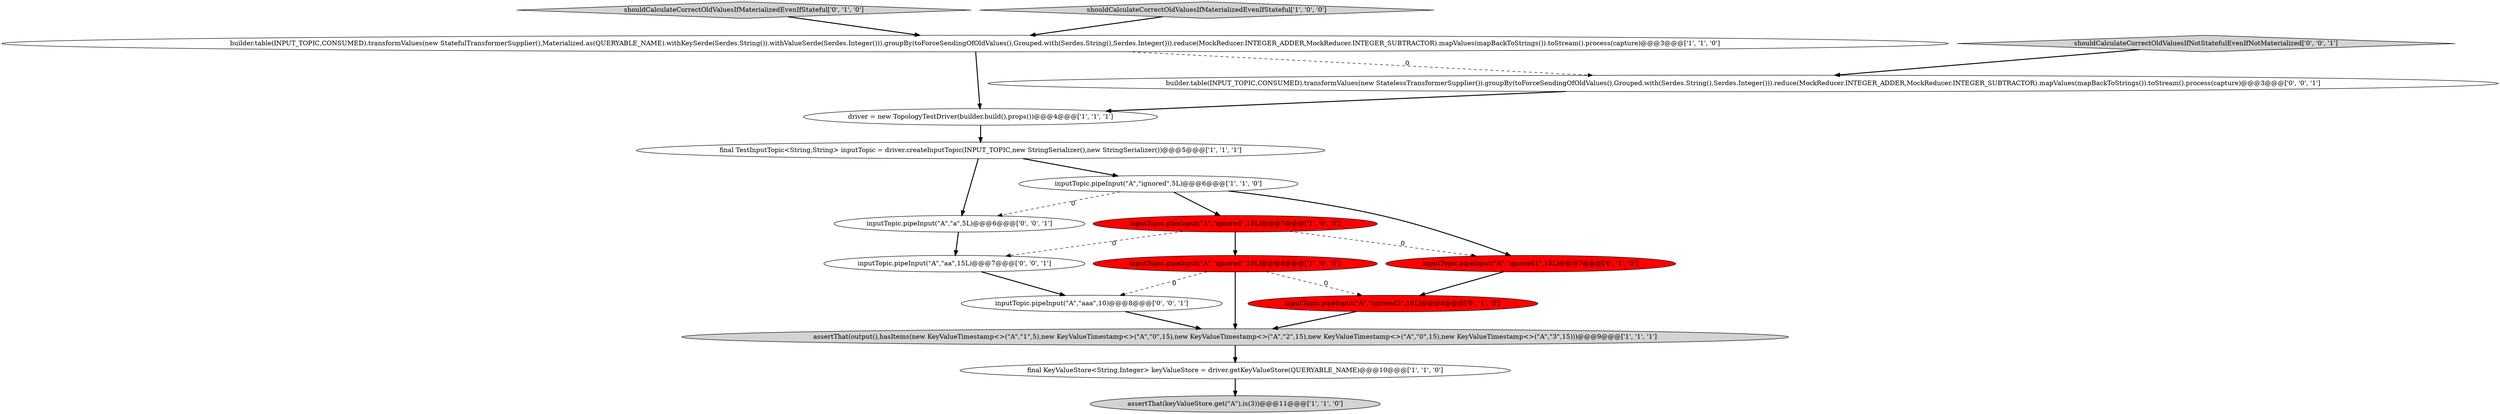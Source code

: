 digraph {
9 [style = filled, label = "final TestInputTopic<String,String> inputTopic = driver.createInputTopic(INPUT_TOPIC,new StringSerializer(),new StringSerializer())@@@5@@@['1', '1', '1']", fillcolor = white, shape = ellipse image = "AAA0AAABBB1BBB"];
14 [style = filled, label = "inputTopic.pipeInput(\"A\",\"aaa\",10)@@@8@@@['0', '0', '1']", fillcolor = white, shape = ellipse image = "AAA0AAABBB3BBB"];
16 [style = filled, label = "inputTopic.pipeInput(\"A\",\"a\",5L)@@@6@@@['0', '0', '1']", fillcolor = white, shape = ellipse image = "AAA0AAABBB3BBB"];
13 [style = filled, label = "builder.table(INPUT_TOPIC,CONSUMED).transformValues(new StatelessTransformerSupplier()).groupBy(toForceSendingOfOldValues(),Grouped.with(Serdes.String(),Serdes.Integer())).reduce(MockReducer.INTEGER_ADDER,MockReducer.INTEGER_SUBTRACTOR).mapValues(mapBackToStrings()).toStream().process(capture)@@@3@@@['0', '0', '1']", fillcolor = white, shape = ellipse image = "AAA0AAABBB3BBB"];
1 [style = filled, label = "builder.table(INPUT_TOPIC,CONSUMED).transformValues(new StatefulTransformerSupplier(),Materialized.as(QUERYABLE_NAME).withKeySerde(Serdes.String()).withValueSerde(Serdes.Integer())).groupBy(toForceSendingOfOldValues(),Grouped.with(Serdes.String(),Serdes.Integer())).reduce(MockReducer.INTEGER_ADDER,MockReducer.INTEGER_SUBTRACTOR).mapValues(mapBackToStrings()).toStream().process(capture)@@@3@@@['1', '1', '0']", fillcolor = white, shape = ellipse image = "AAA0AAABBB1BBB"];
4 [style = filled, label = "final KeyValueStore<String,Integer> keyValueStore = driver.getKeyValueStore(QUERYABLE_NAME)@@@10@@@['1', '1', '0']", fillcolor = white, shape = ellipse image = "AAA0AAABBB1BBB"];
2 [style = filled, label = "assertThat(keyValueStore.get(\"A\"),is(3))@@@11@@@['1', '1', '0']", fillcolor = lightgray, shape = ellipse image = "AAA0AAABBB1BBB"];
0 [style = filled, label = "inputTopic.pipeInput(\"A\",\"ignored\",5L)@@@6@@@['1', '1', '0']", fillcolor = white, shape = ellipse image = "AAA0AAABBB1BBB"];
7 [style = filled, label = "driver = new TopologyTestDriver(builder.build(),props())@@@4@@@['1', '1', '1']", fillcolor = white, shape = ellipse image = "AAA0AAABBB1BBB"];
10 [style = filled, label = "inputTopic.pipeInput(\"A\",\"ignored2\",10L)@@@8@@@['0', '1', '0']", fillcolor = red, shape = ellipse image = "AAA1AAABBB2BBB"];
17 [style = filled, label = "shouldCalculateCorrectOldValuesIfNotStatefulEvenIfNotMaterialized['0', '0', '1']", fillcolor = lightgray, shape = diamond image = "AAA0AAABBB3BBB"];
6 [style = filled, label = "inputTopic.pipeInput(\"A\",\"ignored\",10L)@@@8@@@['1', '0', '0']", fillcolor = red, shape = ellipse image = "AAA1AAABBB1BBB"];
12 [style = filled, label = "shouldCalculateCorrectOldValuesIfMaterializedEvenIfStateful['0', '1', '0']", fillcolor = lightgray, shape = diamond image = "AAA0AAABBB2BBB"];
3 [style = filled, label = "shouldCalculateCorrectOldValuesIfMaterializedEvenIfStateful['1', '0', '0']", fillcolor = lightgray, shape = diamond image = "AAA0AAABBB1BBB"];
11 [style = filled, label = "inputTopic.pipeInput(\"A\",\"ignored1\",15L)@@@7@@@['0', '1', '0']", fillcolor = red, shape = ellipse image = "AAA1AAABBB2BBB"];
15 [style = filled, label = "inputTopic.pipeInput(\"A\",\"aa\",15L)@@@7@@@['0', '0', '1']", fillcolor = white, shape = ellipse image = "AAA0AAABBB3BBB"];
5 [style = filled, label = "assertThat(output(),hasItems(new KeyValueTimestamp<>(\"A\",\"1\",5),new KeyValueTimestamp<>(\"A\",\"0\",15),new KeyValueTimestamp<>(\"A\",\"2\",15),new KeyValueTimestamp<>(\"A\",\"0\",15),new KeyValueTimestamp<>(\"A\",\"3\",15)))@@@9@@@['1', '1', '1']", fillcolor = lightgray, shape = ellipse image = "AAA0AAABBB1BBB"];
8 [style = filled, label = "inputTopic.pipeInput(\"A\",\"ignored\",15L)@@@7@@@['1', '0', '0']", fillcolor = red, shape = ellipse image = "AAA1AAABBB1BBB"];
16->15 [style = bold, label=""];
9->0 [style = bold, label=""];
3->1 [style = bold, label=""];
15->14 [style = bold, label=""];
8->15 [style = dashed, label="0"];
0->16 [style = dashed, label="0"];
0->11 [style = bold, label=""];
8->6 [style = bold, label=""];
4->2 [style = bold, label=""];
6->14 [style = dashed, label="0"];
12->1 [style = bold, label=""];
1->7 [style = bold, label=""];
9->16 [style = bold, label=""];
6->10 [style = dashed, label="0"];
1->13 [style = dashed, label="0"];
7->9 [style = bold, label=""];
6->5 [style = bold, label=""];
10->5 [style = bold, label=""];
11->10 [style = bold, label=""];
13->7 [style = bold, label=""];
5->4 [style = bold, label=""];
0->8 [style = bold, label=""];
17->13 [style = bold, label=""];
8->11 [style = dashed, label="0"];
14->5 [style = bold, label=""];
}
